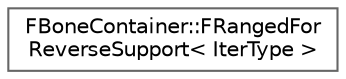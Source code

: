 digraph "Graphical Class Hierarchy"
{
 // INTERACTIVE_SVG=YES
 // LATEX_PDF_SIZE
  bgcolor="transparent";
  edge [fontname=Helvetica,fontsize=10,labelfontname=Helvetica,labelfontsize=10];
  node [fontname=Helvetica,fontsize=10,shape=box,height=0.2,width=0.4];
  rankdir="LR";
  Node0 [id="Node000000",label="FBoneContainer::FRangedFor\lReverseSupport\< IterType \>",height=0.2,width=0.4,color="grey40", fillcolor="white", style="filled",URL="$d4/d9a/structFBoneContainer_1_1FRangedForReverseSupport.html",tooltip=" "];
}
